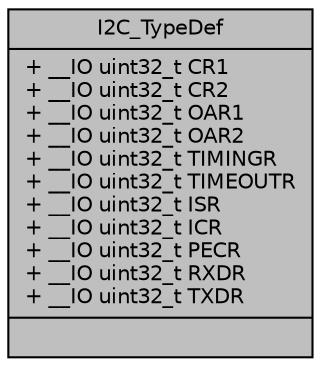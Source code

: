 digraph "I2C_TypeDef"
{
 // LATEX_PDF_SIZE
  edge [fontname="Helvetica",fontsize="10",labelfontname="Helvetica",labelfontsize="10"];
  node [fontname="Helvetica",fontsize="10",shape=record];
  Node1 [label="{I2C_TypeDef\n|+ __IO uint32_t CR1\l+ __IO uint32_t CR2\l+ __IO uint32_t OAR1\l+ __IO uint32_t OAR2\l+ __IO uint32_t TIMINGR\l+ __IO uint32_t TIMEOUTR\l+ __IO uint32_t ISR\l+ __IO uint32_t ICR\l+ __IO uint32_t PECR\l+ __IO uint32_t RXDR\l+ __IO uint32_t TXDR\l|}",height=0.2,width=0.4,color="black", fillcolor="grey75", style="filled", fontcolor="black",tooltip="Inter-integrated Circuit Interface."];
}
